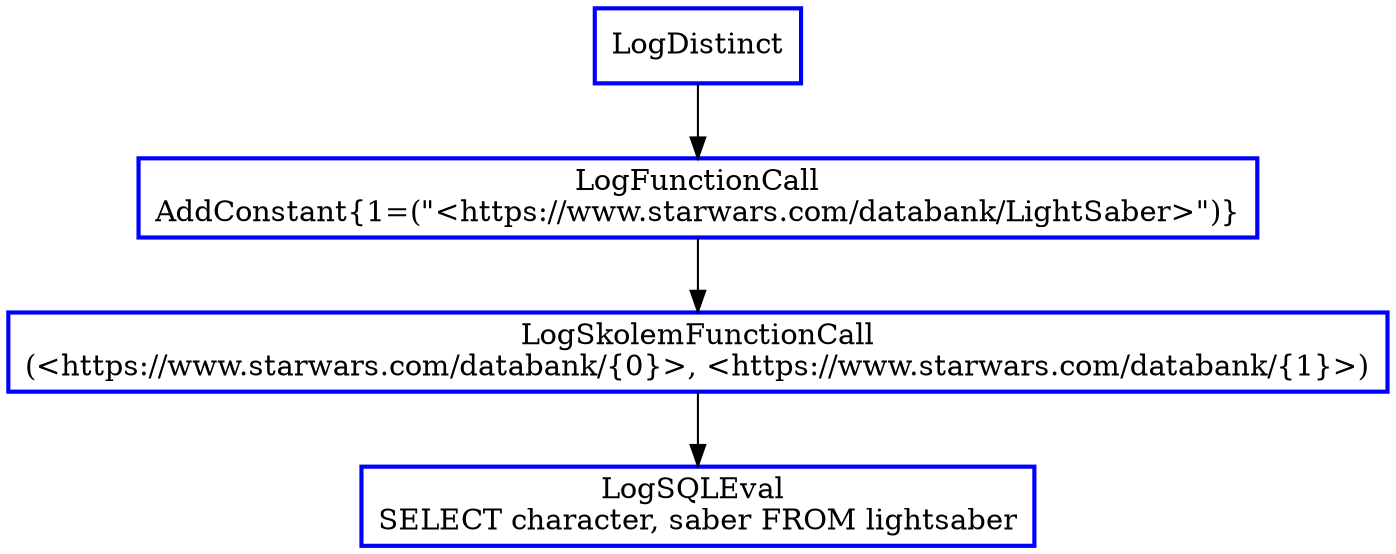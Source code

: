 digraph  g{
node [shape=rectangle, color=black, fontcolor=black, style=bold]
0 [label="LogDistinct" , color = blue] ; 
1 [label="LogFunctionCall
AddConstant{1=(\"<https://www.starwars.com/databank/LightSaber>\")}" , color = blue] ; 
0 -> 1 ; 
2 [label="LogSkolemFunctionCall
(<https://www.starwars.com/databank/{0}>, <https://www.starwars.com/databank/{1}>)" , color = blue] ; 
1 -> 2 ; 
3 [label="LogSQLEval 
SELECT character, saber FROM lightsaber", color = blue] ; 
2 -> 3 ; 
}

